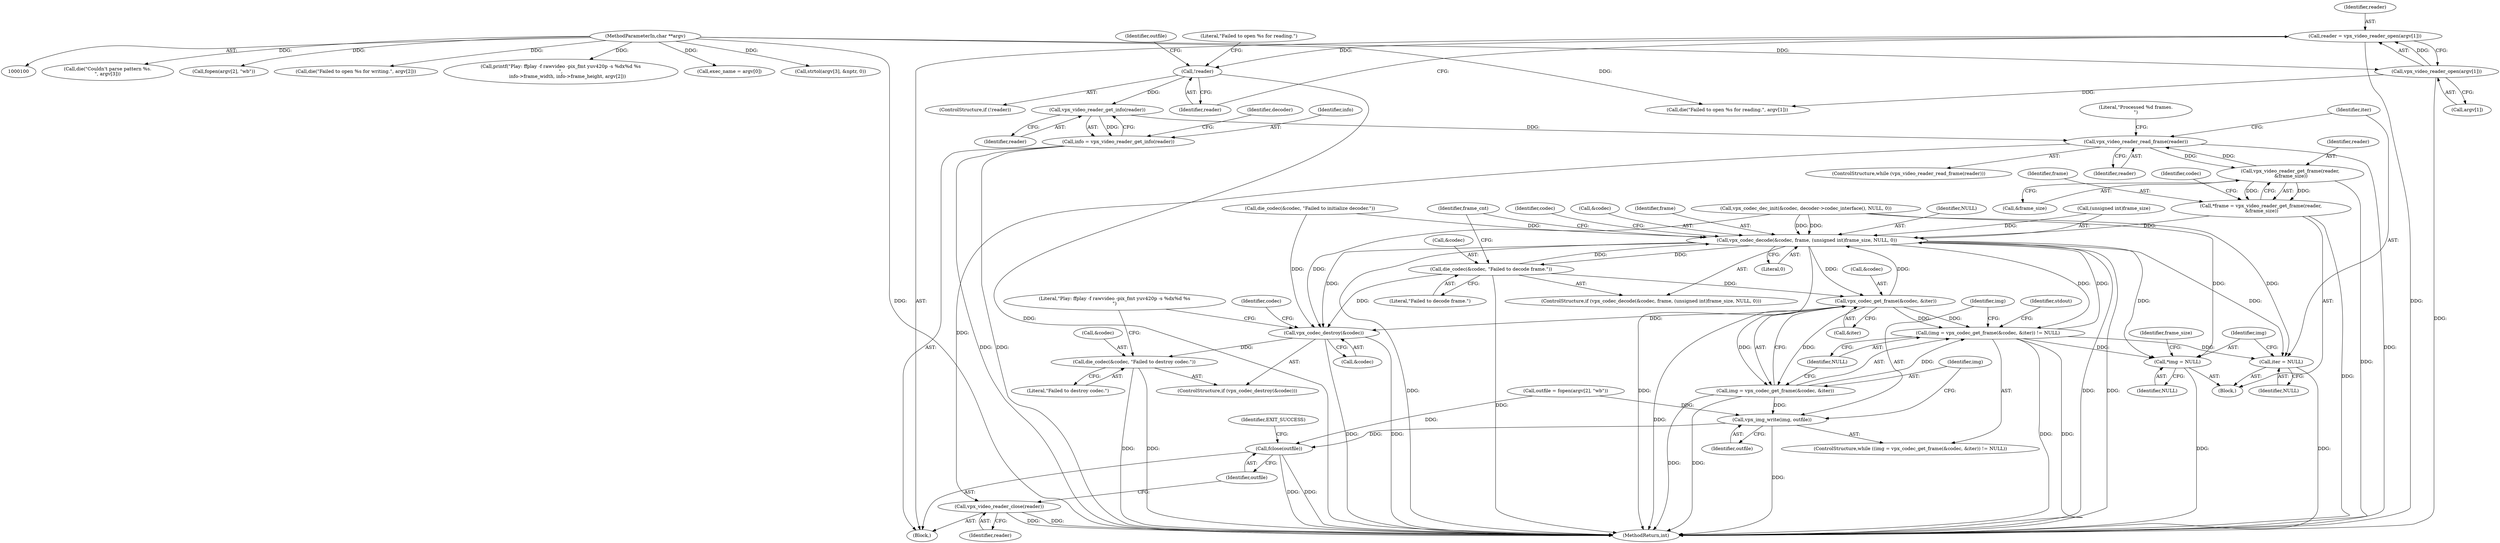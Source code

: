 digraph "0_Android_5a9753fca56f0eeb9f61e342b2fccffc364f9426_1@API" {
"1000226" [label="(Call,vpx_video_reader_get_info(reader))"];
"1000159" [label="(Call,!reader)"];
"1000152" [label="(Call,reader = vpx_video_reader_open(argv[1]))"];
"1000154" [label="(Call,vpx_video_reader_open(argv[1]))"];
"1000102" [label="(MethodParameterIn,char **argv)"];
"1000224" [label="(Call,info = vpx_video_reader_get_info(reader))"];
"1000255" [label="(Call,vpx_video_reader_read_frame(reader))"];
"1000274" [label="(Call,vpx_video_reader_get_frame(reader,\n &frame_size))"];
"1000272" [label="(Call,*frame = vpx_video_reader_get_frame(reader,\n &frame_size))"];
"1000279" [label="(Call,vpx_codec_decode(&codec, frame, (unsigned int)frame_size, NULL, 0))"];
"1000259" [label="(Call,iter = NULL)"];
"1000263" [label="(Call,*img = NULL)"];
"1000288" [label="(Call,die_codec(&codec, \"Failed to decode frame.\"))"];
"1000329" [label="(Call,vpx_codec_get_frame(&codec, &iter))"];
"1000326" [label="(Call,(img = vpx_codec_get_frame(&codec, &iter)) != NULL)"];
"1000327" [label="(Call,img = vpx_codec_get_frame(&codec, &iter))"];
"1000335" [label="(Call,vpx_img_write(img, outfile))"];
"1000369" [label="(Call,fclose(outfile))"];
"1000349" [label="(Call,vpx_codec_destroy(&codec))"];
"1000352" [label="(Call,die_codec(&codec, \"Failed to destroy codec.\"))"];
"1000367" [label="(Call,vpx_video_reader_close(reader))"];
"1000353" [label="(Call,&codec)"];
"1000334" [label="(Identifier,NULL)"];
"1000367" [label="(Call,vpx_video_reader_close(reader))"];
"1000219" [label="(Call,die(\"Couldn't parse pattern %s.\n\", argv[3]))"];
"1000335" [label="(Call,vpx_img_write(img, outfile))"];
"1000369" [label="(Call,fclose(outfile))"];
"1000255" [label="(Call,vpx_video_reader_read_frame(reader))"];
"1000291" [label="(Literal,\"Failed to decode frame.\")"];
"1000274" [label="(Call,vpx_video_reader_get_frame(reader,\n &frame_size))"];
"1000350" [label="(Call,&codec)"];
"1000170" [label="(Call,fopen(argv[2], \"wb\"))"];
"1000175" [label="(Call,die(\"Failed to open %s for writing.\", argv[2]))"];
"1000264" [label="(Identifier,img)"];
"1000158" [label="(ControlStructure,if (!reader))"];
"1000161" [label="(Call,die(\"Failed to open %s for reading.\", argv[1]))"];
"1000336" [label="(Identifier,img)"];
"1000254" [label="(ControlStructure,while (vpx_video_reader_read_frame(reader)))"];
"1000293" [label="(Identifier,frame_cnt)"];
"1000265" [label="(Identifier,NULL)"];
"1000169" [label="(Identifier,outfile)"];
"1000282" [label="(Identifier,frame)"];
"1000286" [label="(Identifier,NULL)"];
"1000160" [label="(Identifier,reader)"];
"1000325" [label="(ControlStructure,while ((img = vpx_codec_get_frame(&codec, &iter)) != NULL))"];
"1000268" [label="(Identifier,frame_size)"];
"1000349" [label="(Call,vpx_codec_destroy(&codec))"];
"1000244" [label="(Call,vpx_codec_dec_init(&codec, decoder->codec_interface(), NULL, 0))"];
"1000368" [label="(Identifier,reader)"];
"1000159" [label="(Call,!reader)"];
"1000162" [label="(Literal,\"Failed to open %s for reading.\")"];
"1000356" [label="(Call,printf(\"Play: ffplay -f rawvideo -pix_fmt yuv420p -s %dx%d %s\n\",\n         info->frame_width, info->frame_height, argv[2]))"];
"1000357" [label="(Literal,\"Play: ffplay -f rawvideo -pix_fmt yuv420p -s %dx%d %s\n\")"];
"1000328" [label="(Identifier,img)"];
"1000283" [label="(Call,(unsigned int)frame_size)"];
"1000224" [label="(Call,info = vpx_video_reader_get_info(reader))"];
"1000263" [label="(Call,*img = NULL)"];
"1000288" [label="(Call,die_codec(&codec, \"Failed to decode frame.\"))"];
"1000273" [label="(Identifier,frame)"];
"1000103" [label="(Block,)"];
"1000281" [label="(Identifier,codec)"];
"1000256" [label="(Identifier,reader)"];
"1000290" [label="(Identifier,codec)"];
"1000326" [label="(Call,(img = vpx_codec_get_frame(&codec, &iter)) != NULL)"];
"1000276" [label="(Call,&frame_size)"];
"1000155" [label="(Call,argv[1])"];
"1000102" [label="(MethodParameterIn,char **argv)"];
"1000289" [label="(Call,&codec)"];
"1000346" [label="(Literal,\"Processed %d frames.\n\")"];
"1000226" [label="(Call,vpx_video_reader_get_info(reader))"];
"1000260" [label="(Identifier,iter)"];
"1000280" [label="(Call,&codec)"];
"1000141" [label="(Call,exec_name = argv[0])"];
"1000352" [label="(Call,die_codec(&codec, \"Failed to destroy codec.\"))"];
"1000287" [label="(Literal,0)"];
"1000168" [label="(Call,outfile = fopen(argv[2], \"wb\"))"];
"1000370" [label="(Identifier,outfile)"];
"1000354" [label="(Identifier,codec)"];
"1000355" [label="(Literal,\"Failed to destroy codec.\")"];
"1000373" [label="(MethodReturn,int)"];
"1000337" [label="(Identifier,outfile)"];
"1000332" [label="(Call,&iter)"];
"1000227" [label="(Identifier,reader)"];
"1000272" [label="(Call,*frame = vpx_video_reader_get_frame(reader,\n &frame_size))"];
"1000344" [label="(Identifier,stdout)"];
"1000329" [label="(Call,vpx_codec_get_frame(&codec, &iter))"];
"1000275" [label="(Identifier,reader)"];
"1000259" [label="(Call,iter = NULL)"];
"1000152" [label="(Call,reader = vpx_video_reader_open(argv[1]))"];
"1000327" [label="(Call,img = vpx_codec_get_frame(&codec, &iter))"];
"1000330" [label="(Call,&codec)"];
"1000225" [label="(Identifier,info)"];
"1000372" [label="(Identifier,EXIT_SUCCESS)"];
"1000348" [label="(ControlStructure,if (vpx_codec_destroy(&codec)))"];
"1000278" [label="(ControlStructure,if (vpx_codec_decode(&codec, frame, (unsigned int)frame_size, NULL, 0)))"];
"1000261" [label="(Identifier,NULL)"];
"1000154" [label="(Call,vpx_video_reader_open(argv[1]))"];
"1000257" [label="(Block,)"];
"1000250" [label="(Call,die_codec(&codec, \"Failed to initialize decoder.\"))"];
"1000182" [label="(Call,strtol(argv[3], &nptr, 0))"];
"1000279" [label="(Call,vpx_codec_decode(&codec, frame, (unsigned int)frame_size, NULL, 0))"];
"1000153" [label="(Identifier,reader)"];
"1000229" [label="(Identifier,decoder)"];
"1000226" -> "1000224"  [label="AST: "];
"1000226" -> "1000227"  [label="CFG: "];
"1000227" -> "1000226"  [label="AST: "];
"1000224" -> "1000226"  [label="CFG: "];
"1000226" -> "1000224"  [label="DDG: "];
"1000159" -> "1000226"  [label="DDG: "];
"1000226" -> "1000255"  [label="DDG: "];
"1000159" -> "1000158"  [label="AST: "];
"1000159" -> "1000160"  [label="CFG: "];
"1000160" -> "1000159"  [label="AST: "];
"1000162" -> "1000159"  [label="CFG: "];
"1000169" -> "1000159"  [label="CFG: "];
"1000159" -> "1000373"  [label="DDG: "];
"1000152" -> "1000159"  [label="DDG: "];
"1000152" -> "1000103"  [label="AST: "];
"1000152" -> "1000154"  [label="CFG: "];
"1000153" -> "1000152"  [label="AST: "];
"1000154" -> "1000152"  [label="AST: "];
"1000160" -> "1000152"  [label="CFG: "];
"1000152" -> "1000373"  [label="DDG: "];
"1000154" -> "1000152"  [label="DDG: "];
"1000154" -> "1000155"  [label="CFG: "];
"1000155" -> "1000154"  [label="AST: "];
"1000154" -> "1000373"  [label="DDG: "];
"1000102" -> "1000154"  [label="DDG: "];
"1000154" -> "1000161"  [label="DDG: "];
"1000102" -> "1000100"  [label="AST: "];
"1000102" -> "1000373"  [label="DDG: "];
"1000102" -> "1000141"  [label="DDG: "];
"1000102" -> "1000161"  [label="DDG: "];
"1000102" -> "1000170"  [label="DDG: "];
"1000102" -> "1000175"  [label="DDG: "];
"1000102" -> "1000182"  [label="DDG: "];
"1000102" -> "1000219"  [label="DDG: "];
"1000102" -> "1000356"  [label="DDG: "];
"1000224" -> "1000103"  [label="AST: "];
"1000225" -> "1000224"  [label="AST: "];
"1000229" -> "1000224"  [label="CFG: "];
"1000224" -> "1000373"  [label="DDG: "];
"1000224" -> "1000373"  [label="DDG: "];
"1000255" -> "1000254"  [label="AST: "];
"1000255" -> "1000256"  [label="CFG: "];
"1000256" -> "1000255"  [label="AST: "];
"1000260" -> "1000255"  [label="CFG: "];
"1000346" -> "1000255"  [label="CFG: "];
"1000255" -> "1000373"  [label="DDG: "];
"1000274" -> "1000255"  [label="DDG: "];
"1000255" -> "1000274"  [label="DDG: "];
"1000255" -> "1000367"  [label="DDG: "];
"1000274" -> "1000272"  [label="AST: "];
"1000274" -> "1000276"  [label="CFG: "];
"1000275" -> "1000274"  [label="AST: "];
"1000276" -> "1000274"  [label="AST: "];
"1000272" -> "1000274"  [label="CFG: "];
"1000274" -> "1000373"  [label="DDG: "];
"1000274" -> "1000272"  [label="DDG: "];
"1000274" -> "1000272"  [label="DDG: "];
"1000272" -> "1000257"  [label="AST: "];
"1000273" -> "1000272"  [label="AST: "];
"1000281" -> "1000272"  [label="CFG: "];
"1000272" -> "1000373"  [label="DDG: "];
"1000272" -> "1000279"  [label="DDG: "];
"1000279" -> "1000278"  [label="AST: "];
"1000279" -> "1000287"  [label="CFG: "];
"1000280" -> "1000279"  [label="AST: "];
"1000282" -> "1000279"  [label="AST: "];
"1000283" -> "1000279"  [label="AST: "];
"1000286" -> "1000279"  [label="AST: "];
"1000287" -> "1000279"  [label="AST: "];
"1000290" -> "1000279"  [label="CFG: "];
"1000293" -> "1000279"  [label="CFG: "];
"1000279" -> "1000373"  [label="DDG: "];
"1000279" -> "1000373"  [label="DDG: "];
"1000279" -> "1000373"  [label="DDG: "];
"1000279" -> "1000373"  [label="DDG: "];
"1000279" -> "1000259"  [label="DDG: "];
"1000279" -> "1000263"  [label="DDG: "];
"1000250" -> "1000279"  [label="DDG: "];
"1000288" -> "1000279"  [label="DDG: "];
"1000329" -> "1000279"  [label="DDG: "];
"1000244" -> "1000279"  [label="DDG: "];
"1000244" -> "1000279"  [label="DDG: "];
"1000283" -> "1000279"  [label="DDG: "];
"1000326" -> "1000279"  [label="DDG: "];
"1000279" -> "1000288"  [label="DDG: "];
"1000279" -> "1000329"  [label="DDG: "];
"1000279" -> "1000326"  [label="DDG: "];
"1000279" -> "1000349"  [label="DDG: "];
"1000259" -> "1000257"  [label="AST: "];
"1000259" -> "1000261"  [label="CFG: "];
"1000260" -> "1000259"  [label="AST: "];
"1000261" -> "1000259"  [label="AST: "];
"1000264" -> "1000259"  [label="CFG: "];
"1000259" -> "1000373"  [label="DDG: "];
"1000244" -> "1000259"  [label="DDG: "];
"1000326" -> "1000259"  [label="DDG: "];
"1000263" -> "1000257"  [label="AST: "];
"1000263" -> "1000265"  [label="CFG: "];
"1000264" -> "1000263"  [label="AST: "];
"1000265" -> "1000263"  [label="AST: "];
"1000268" -> "1000263"  [label="CFG: "];
"1000263" -> "1000373"  [label="DDG: "];
"1000244" -> "1000263"  [label="DDG: "];
"1000326" -> "1000263"  [label="DDG: "];
"1000288" -> "1000278"  [label="AST: "];
"1000288" -> "1000291"  [label="CFG: "];
"1000289" -> "1000288"  [label="AST: "];
"1000291" -> "1000288"  [label="AST: "];
"1000293" -> "1000288"  [label="CFG: "];
"1000288" -> "1000373"  [label="DDG: "];
"1000288" -> "1000329"  [label="DDG: "];
"1000288" -> "1000349"  [label="DDG: "];
"1000329" -> "1000327"  [label="AST: "];
"1000329" -> "1000332"  [label="CFG: "];
"1000330" -> "1000329"  [label="AST: "];
"1000332" -> "1000329"  [label="AST: "];
"1000327" -> "1000329"  [label="CFG: "];
"1000329" -> "1000373"  [label="DDG: "];
"1000329" -> "1000326"  [label="DDG: "];
"1000329" -> "1000326"  [label="DDG: "];
"1000329" -> "1000327"  [label="DDG: "];
"1000329" -> "1000327"  [label="DDG: "];
"1000329" -> "1000349"  [label="DDG: "];
"1000326" -> "1000325"  [label="AST: "];
"1000326" -> "1000334"  [label="CFG: "];
"1000327" -> "1000326"  [label="AST: "];
"1000334" -> "1000326"  [label="AST: "];
"1000336" -> "1000326"  [label="CFG: "];
"1000344" -> "1000326"  [label="CFG: "];
"1000326" -> "1000373"  [label="DDG: "];
"1000326" -> "1000373"  [label="DDG: "];
"1000327" -> "1000326"  [label="DDG: "];
"1000328" -> "1000327"  [label="AST: "];
"1000334" -> "1000327"  [label="CFG: "];
"1000327" -> "1000373"  [label="DDG: "];
"1000327" -> "1000373"  [label="DDG: "];
"1000327" -> "1000335"  [label="DDG: "];
"1000335" -> "1000325"  [label="AST: "];
"1000335" -> "1000337"  [label="CFG: "];
"1000336" -> "1000335"  [label="AST: "];
"1000337" -> "1000335"  [label="AST: "];
"1000328" -> "1000335"  [label="CFG: "];
"1000335" -> "1000373"  [label="DDG: "];
"1000168" -> "1000335"  [label="DDG: "];
"1000335" -> "1000369"  [label="DDG: "];
"1000369" -> "1000103"  [label="AST: "];
"1000369" -> "1000370"  [label="CFG: "];
"1000370" -> "1000369"  [label="AST: "];
"1000372" -> "1000369"  [label="CFG: "];
"1000369" -> "1000373"  [label="DDG: "];
"1000369" -> "1000373"  [label="DDG: "];
"1000168" -> "1000369"  [label="DDG: "];
"1000349" -> "1000348"  [label="AST: "];
"1000349" -> "1000350"  [label="CFG: "];
"1000350" -> "1000349"  [label="AST: "];
"1000354" -> "1000349"  [label="CFG: "];
"1000357" -> "1000349"  [label="CFG: "];
"1000349" -> "1000373"  [label="DDG: "];
"1000349" -> "1000373"  [label="DDG: "];
"1000250" -> "1000349"  [label="DDG: "];
"1000244" -> "1000349"  [label="DDG: "];
"1000349" -> "1000352"  [label="DDG: "];
"1000352" -> "1000348"  [label="AST: "];
"1000352" -> "1000355"  [label="CFG: "];
"1000353" -> "1000352"  [label="AST: "];
"1000355" -> "1000352"  [label="AST: "];
"1000357" -> "1000352"  [label="CFG: "];
"1000352" -> "1000373"  [label="DDG: "];
"1000352" -> "1000373"  [label="DDG: "];
"1000367" -> "1000103"  [label="AST: "];
"1000367" -> "1000368"  [label="CFG: "];
"1000368" -> "1000367"  [label="AST: "];
"1000370" -> "1000367"  [label="CFG: "];
"1000367" -> "1000373"  [label="DDG: "];
"1000367" -> "1000373"  [label="DDG: "];
}
